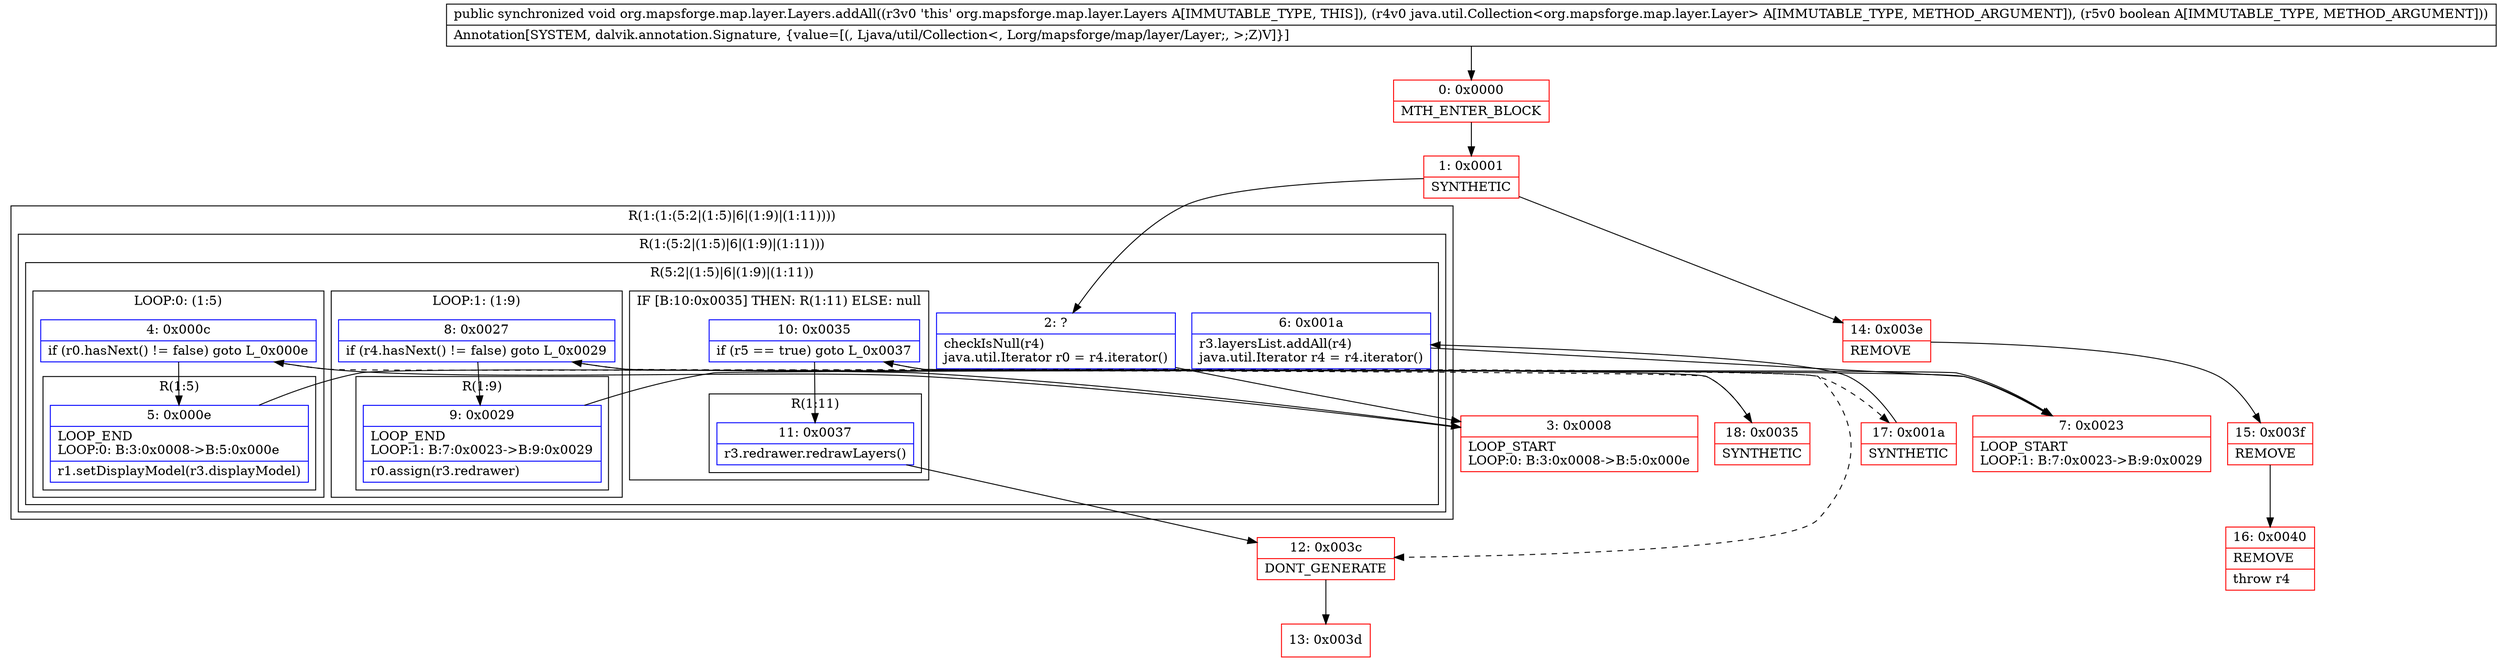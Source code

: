 digraph "CFG fororg.mapsforge.map.layer.Layers.addAll(Ljava\/util\/Collection;Z)V" {
subgraph cluster_Region_2100288081 {
label = "R(1:(1:(5:2|(1:5)|6|(1:9)|(1:11))))";
node [shape=record,color=blue];
subgraph cluster_Region_1864810603 {
label = "R(1:(5:2|(1:5)|6|(1:9)|(1:11)))";
node [shape=record,color=blue];
subgraph cluster_Region_473112219 {
label = "R(5:2|(1:5)|6|(1:9)|(1:11))";
node [shape=record,color=blue];
Node_2 [shape=record,label="{2\:\ ?|checkIsNull(r4)\ljava.util.Iterator r0 = r4.iterator()\l}"];
subgraph cluster_LoopRegion_145129464 {
label = "LOOP:0: (1:5)";
node [shape=record,color=blue];
Node_4 [shape=record,label="{4\:\ 0x000c|if (r0.hasNext() != false) goto L_0x000e\l}"];
subgraph cluster_Region_190370287 {
label = "R(1:5)";
node [shape=record,color=blue];
Node_5 [shape=record,label="{5\:\ 0x000e|LOOP_END\lLOOP:0: B:3:0x0008\-\>B:5:0x000e\l|r1.setDisplayModel(r3.displayModel)\l}"];
}
}
Node_6 [shape=record,label="{6\:\ 0x001a|r3.layersList.addAll(r4)\ljava.util.Iterator r4 = r4.iterator()\l}"];
subgraph cluster_LoopRegion_1378119031 {
label = "LOOP:1: (1:9)";
node [shape=record,color=blue];
Node_8 [shape=record,label="{8\:\ 0x0027|if (r4.hasNext() != false) goto L_0x0029\l}"];
subgraph cluster_Region_1458005614 {
label = "R(1:9)";
node [shape=record,color=blue];
Node_9 [shape=record,label="{9\:\ 0x0029|LOOP_END\lLOOP:1: B:7:0x0023\-\>B:9:0x0029\l|r0.assign(r3.redrawer)\l}"];
}
}
subgraph cluster_IfRegion_1837468405 {
label = "IF [B:10:0x0035] THEN: R(1:11) ELSE: null";
node [shape=record,color=blue];
Node_10 [shape=record,label="{10\:\ 0x0035|if (r5 == true) goto L_0x0037\l}"];
subgraph cluster_Region_547354883 {
label = "R(1:11)";
node [shape=record,color=blue];
Node_11 [shape=record,label="{11\:\ 0x0037|r3.redrawer.redrawLayers()\l}"];
}
}
}
}
}
Node_0 [shape=record,color=red,label="{0\:\ 0x0000|MTH_ENTER_BLOCK\l}"];
Node_1 [shape=record,color=red,label="{1\:\ 0x0001|SYNTHETIC\l}"];
Node_3 [shape=record,color=red,label="{3\:\ 0x0008|LOOP_START\lLOOP:0: B:3:0x0008\-\>B:5:0x000e\l}"];
Node_7 [shape=record,color=red,label="{7\:\ 0x0023|LOOP_START\lLOOP:1: B:7:0x0023\-\>B:9:0x0029\l}"];
Node_12 [shape=record,color=red,label="{12\:\ 0x003c|DONT_GENERATE\l}"];
Node_13 [shape=record,color=red,label="{13\:\ 0x003d}"];
Node_14 [shape=record,color=red,label="{14\:\ 0x003e|REMOVE\l}"];
Node_15 [shape=record,color=red,label="{15\:\ 0x003f|REMOVE\l}"];
Node_16 [shape=record,color=red,label="{16\:\ 0x0040|REMOVE\l|throw r4\l}"];
Node_17 [shape=record,color=red,label="{17\:\ 0x001a|SYNTHETIC\l}"];
Node_18 [shape=record,color=red,label="{18\:\ 0x0035|SYNTHETIC\l}"];
MethodNode[shape=record,label="{public synchronized void org.mapsforge.map.layer.Layers.addAll((r3v0 'this' org.mapsforge.map.layer.Layers A[IMMUTABLE_TYPE, THIS]), (r4v0 java.util.Collection\<org.mapsforge.map.layer.Layer\> A[IMMUTABLE_TYPE, METHOD_ARGUMENT]), (r5v0 boolean A[IMMUTABLE_TYPE, METHOD_ARGUMENT]))  | Annotation[SYSTEM, dalvik.annotation.Signature, \{value=[(, Ljava\/util\/Collection\<, Lorg\/mapsforge\/map\/layer\/Layer;, \>;Z)V]\}]\l}"];
MethodNode -> Node_0;
Node_2 -> Node_3;
Node_4 -> Node_5;
Node_4 -> Node_17[style=dashed];
Node_5 -> Node_3;
Node_6 -> Node_7;
Node_8 -> Node_9;
Node_8 -> Node_18[style=dashed];
Node_9 -> Node_7;
Node_10 -> Node_11;
Node_10 -> Node_12[style=dashed];
Node_11 -> Node_12;
Node_0 -> Node_1;
Node_1 -> Node_2;
Node_1 -> Node_14;
Node_3 -> Node_4;
Node_7 -> Node_8;
Node_12 -> Node_13;
Node_14 -> Node_15;
Node_15 -> Node_16;
Node_17 -> Node_6;
Node_18 -> Node_10;
}


